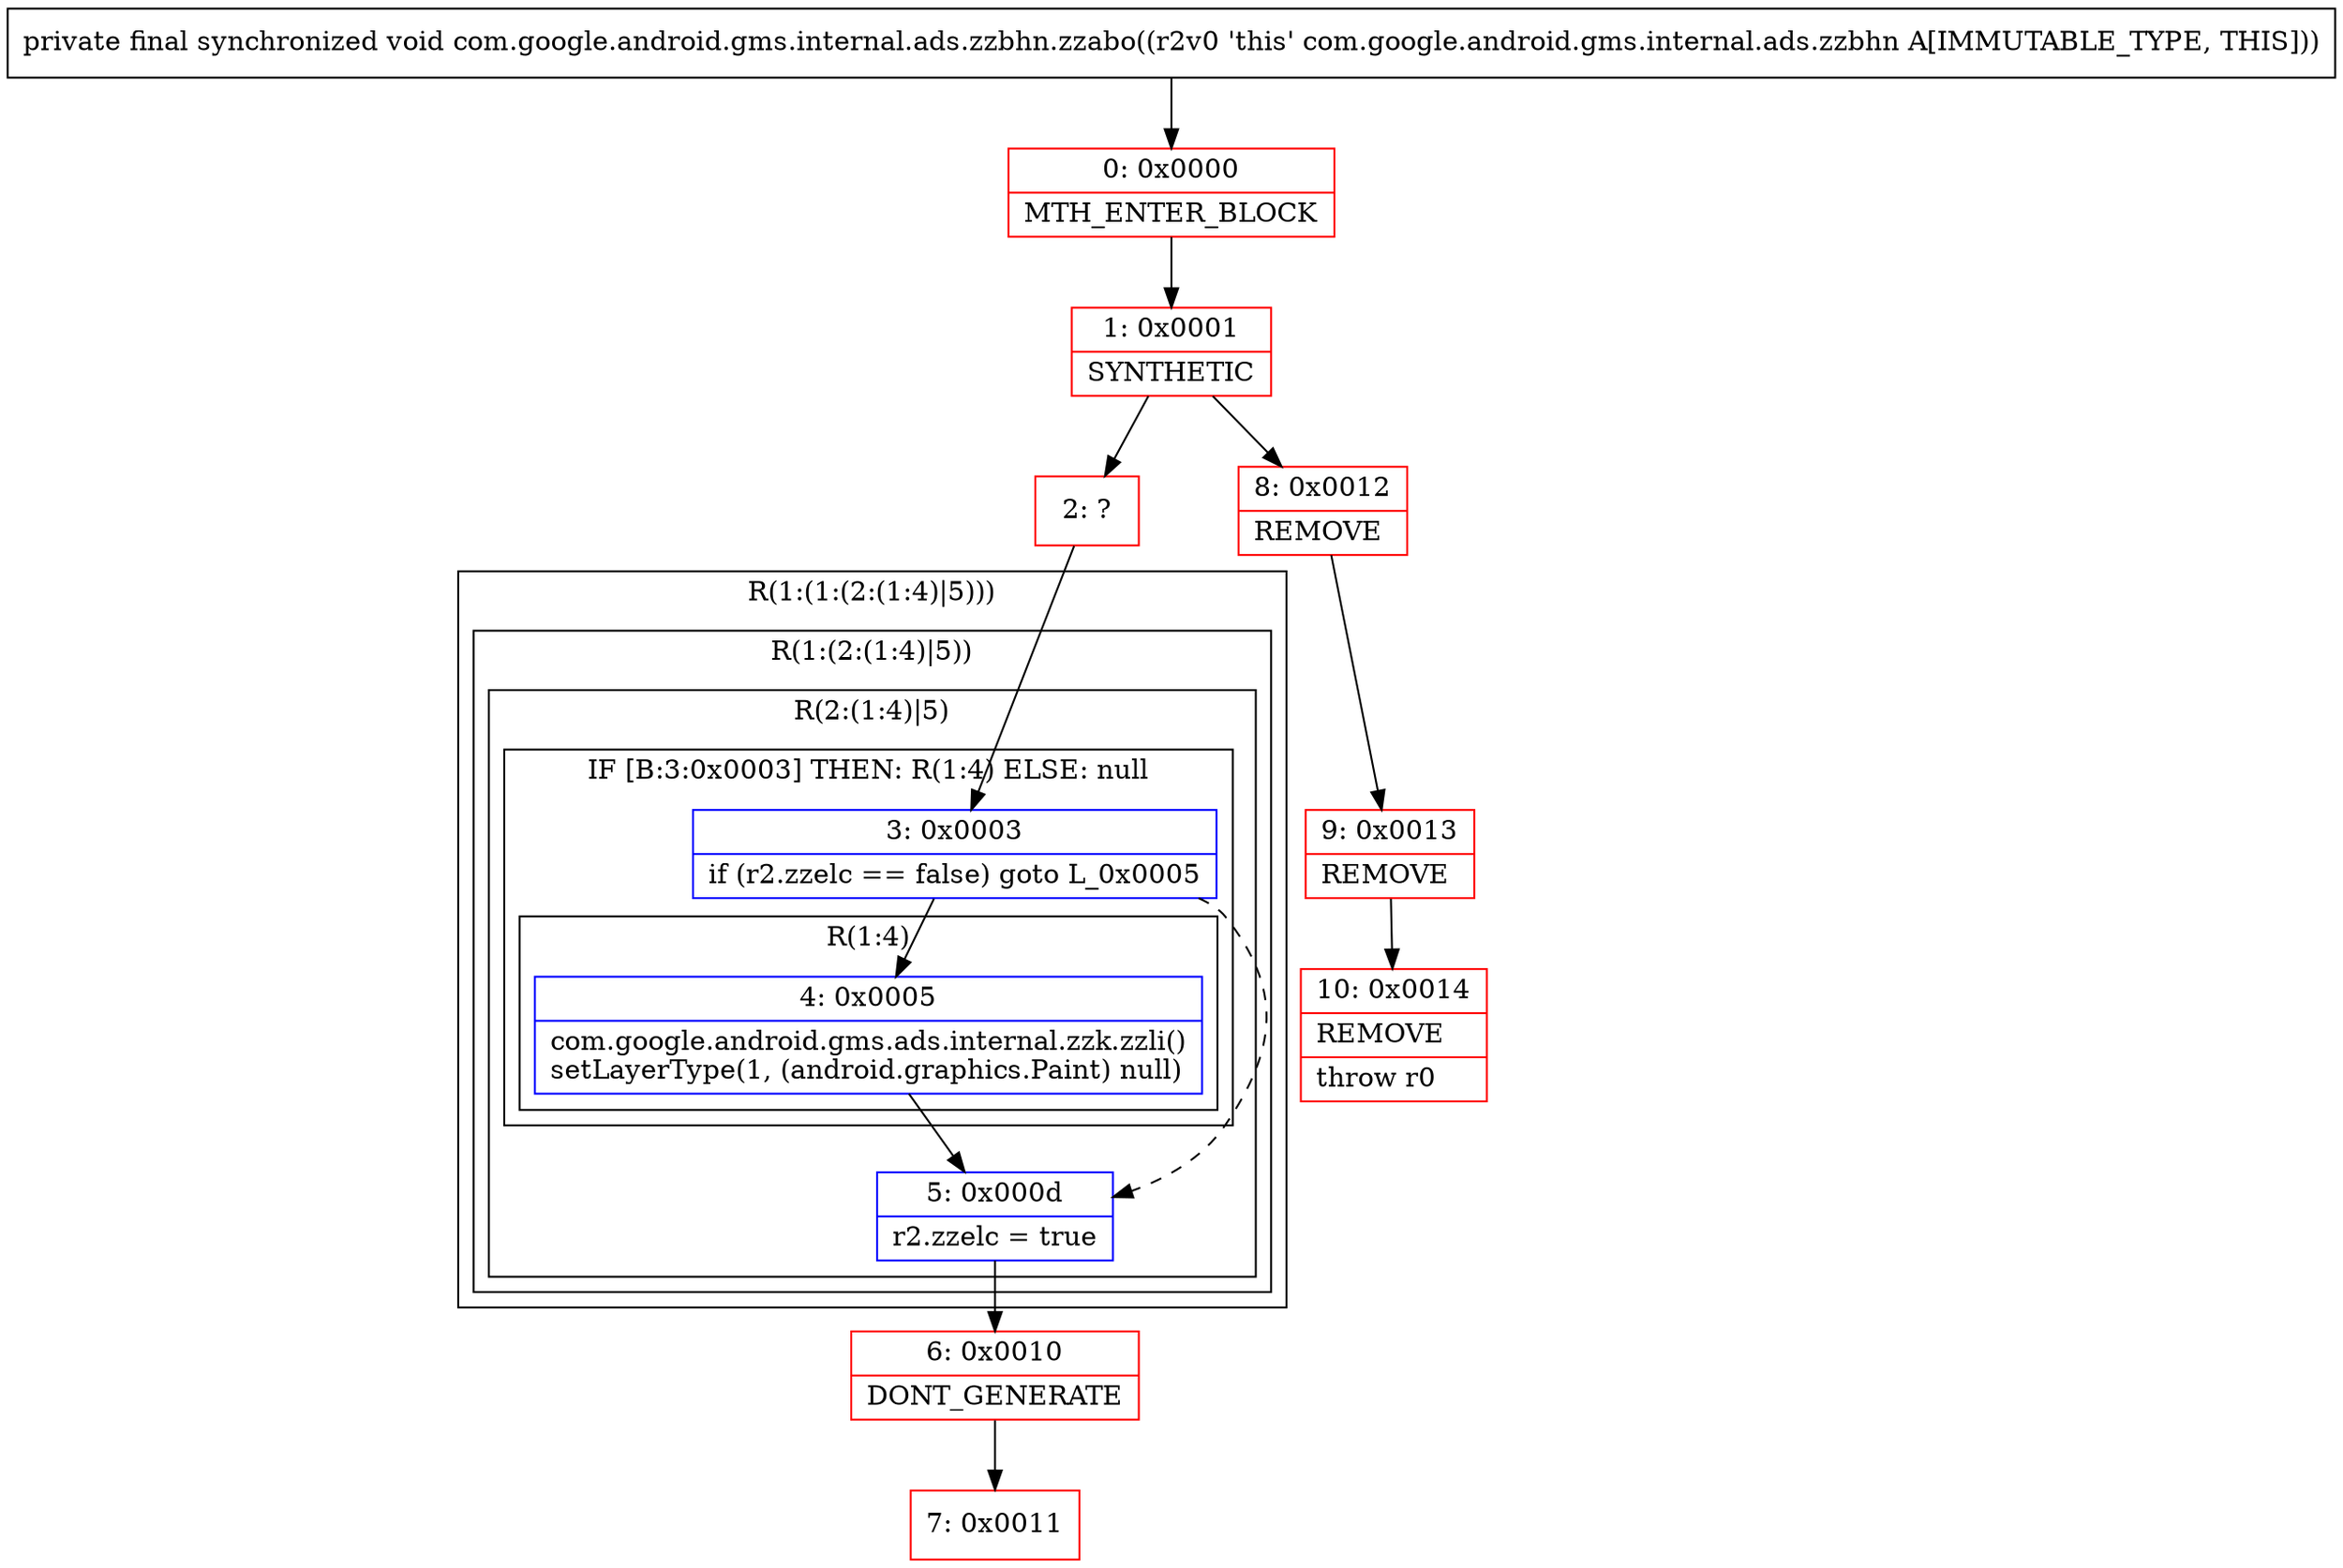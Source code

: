 digraph "CFG forcom.google.android.gms.internal.ads.zzbhn.zzabo()V" {
subgraph cluster_Region_569958564 {
label = "R(1:(1:(2:(1:4)|5)))";
node [shape=record,color=blue];
subgraph cluster_Region_322808204 {
label = "R(1:(2:(1:4)|5))";
node [shape=record,color=blue];
subgraph cluster_Region_47878734 {
label = "R(2:(1:4)|5)";
node [shape=record,color=blue];
subgraph cluster_IfRegion_1793093101 {
label = "IF [B:3:0x0003] THEN: R(1:4) ELSE: null";
node [shape=record,color=blue];
Node_3 [shape=record,label="{3\:\ 0x0003|if (r2.zzelc == false) goto L_0x0005\l}"];
subgraph cluster_Region_217800149 {
label = "R(1:4)";
node [shape=record,color=blue];
Node_4 [shape=record,label="{4\:\ 0x0005|com.google.android.gms.ads.internal.zzk.zzli()\lsetLayerType(1, (android.graphics.Paint) null)\l}"];
}
}
Node_5 [shape=record,label="{5\:\ 0x000d|r2.zzelc = true\l}"];
}
}
}
Node_0 [shape=record,color=red,label="{0\:\ 0x0000|MTH_ENTER_BLOCK\l}"];
Node_1 [shape=record,color=red,label="{1\:\ 0x0001|SYNTHETIC\l}"];
Node_2 [shape=record,color=red,label="{2\:\ ?}"];
Node_6 [shape=record,color=red,label="{6\:\ 0x0010|DONT_GENERATE\l}"];
Node_7 [shape=record,color=red,label="{7\:\ 0x0011}"];
Node_8 [shape=record,color=red,label="{8\:\ 0x0012|REMOVE\l}"];
Node_9 [shape=record,color=red,label="{9\:\ 0x0013|REMOVE\l}"];
Node_10 [shape=record,color=red,label="{10\:\ 0x0014|REMOVE\l|throw r0\l}"];
MethodNode[shape=record,label="{private final synchronized void com.google.android.gms.internal.ads.zzbhn.zzabo((r2v0 'this' com.google.android.gms.internal.ads.zzbhn A[IMMUTABLE_TYPE, THIS])) }"];
MethodNode -> Node_0;
Node_3 -> Node_4;
Node_3 -> Node_5[style=dashed];
Node_4 -> Node_5;
Node_5 -> Node_6;
Node_0 -> Node_1;
Node_1 -> Node_2;
Node_1 -> Node_8;
Node_2 -> Node_3;
Node_6 -> Node_7;
Node_8 -> Node_9;
Node_9 -> Node_10;
}

